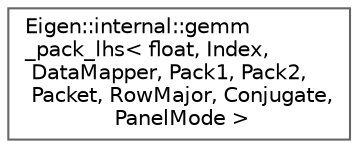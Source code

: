 digraph "Graphical Class Hierarchy"
{
 // LATEX_PDF_SIZE
  bgcolor="transparent";
  edge [fontname=Helvetica,fontsize=10,labelfontname=Helvetica,labelfontsize=10];
  node [fontname=Helvetica,fontsize=10,shape=box,height=0.2,width=0.4];
  rankdir="LR";
  Node0 [id="Node000000",label="Eigen::internal::gemm\l_pack_lhs\< float, Index,\l DataMapper, Pack1, Pack2,\l Packet, RowMajor, Conjugate,\l PanelMode \>",height=0.2,width=0.4,color="grey40", fillcolor="white", style="filled",URL="$structEigen_1_1internal_1_1gemm__pack__lhs_3_01float_00_01Index_00_01DataMapper_00_01Pack1_00_018f5d8f927c277f875ec5f538286840f3.html",tooltip=" "];
}

